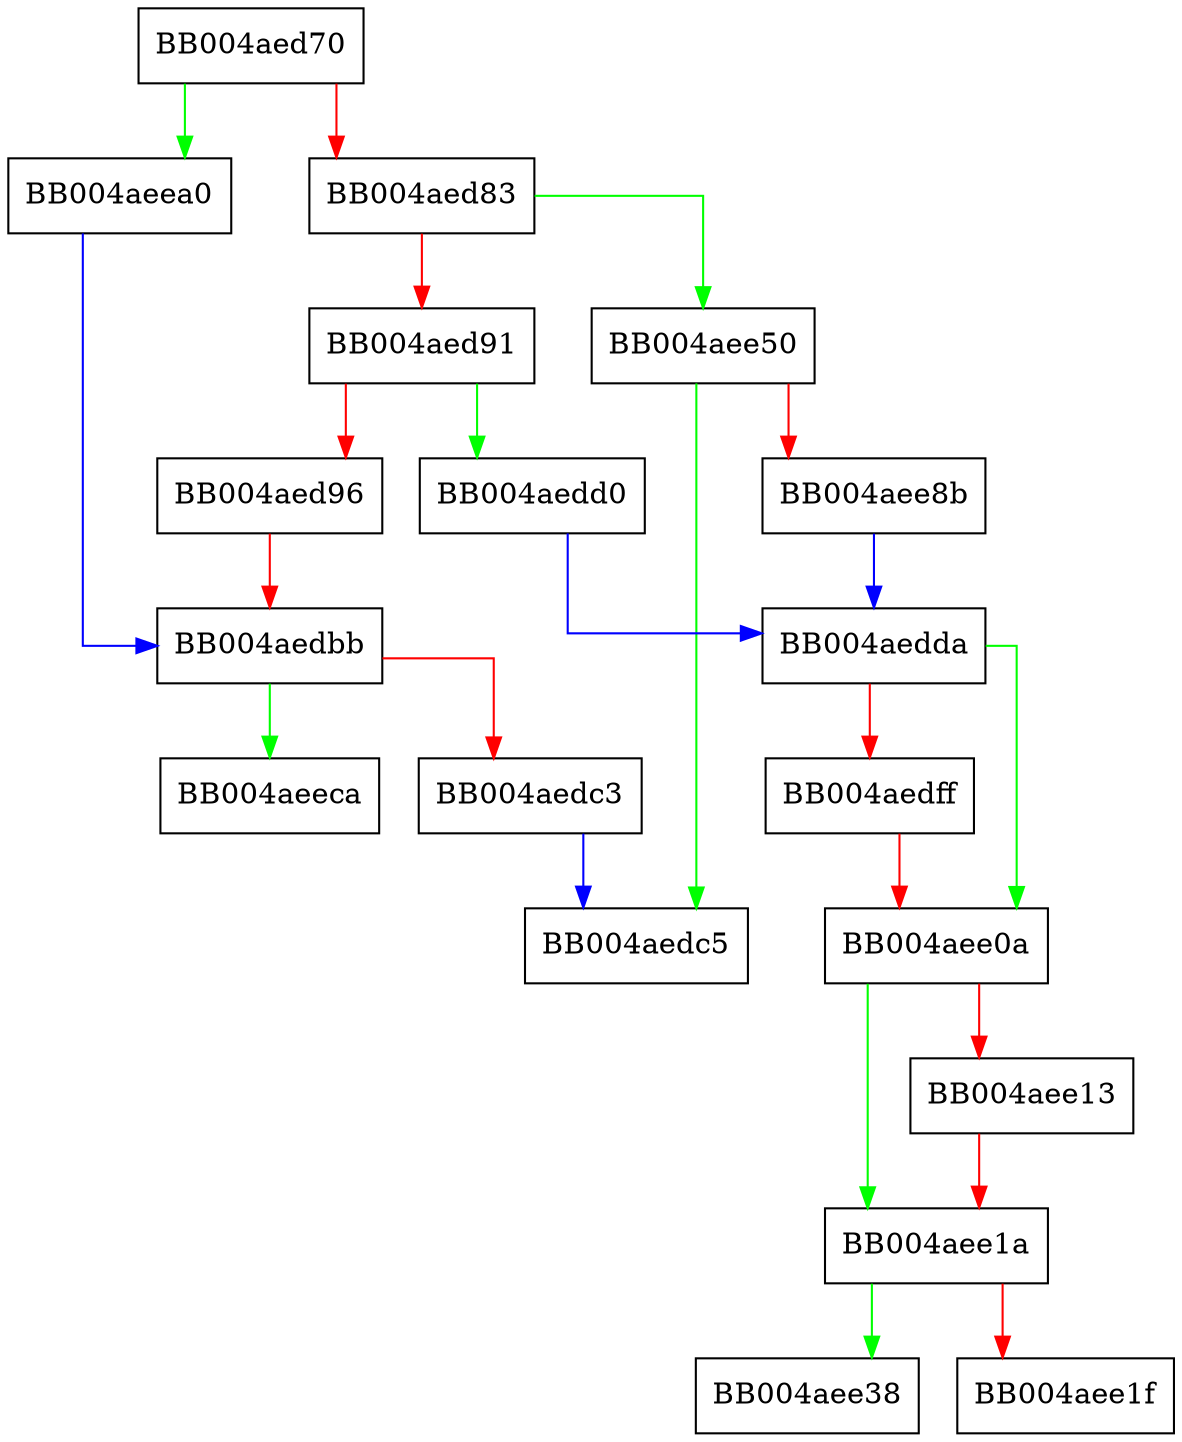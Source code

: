 digraph ossl_quic_get_options {
  node [shape="box"];
  graph [splines=ortho];
  BB004aed70 -> BB004aeea0 [color="green"];
  BB004aed70 -> BB004aed83 [color="red"];
  BB004aed83 -> BB004aee50 [color="green"];
  BB004aed83 -> BB004aed91 [color="red"];
  BB004aed91 -> BB004aedd0 [color="green"];
  BB004aed91 -> BB004aed96 [color="red"];
  BB004aed96 -> BB004aedbb [color="red"];
  BB004aedbb -> BB004aeeca [color="green"];
  BB004aedbb -> BB004aedc3 [color="red"];
  BB004aedc3 -> BB004aedc5 [color="blue"];
  BB004aedd0 -> BB004aedda [color="blue"];
  BB004aedda -> BB004aee0a [color="green"];
  BB004aedda -> BB004aedff [color="red"];
  BB004aedff -> BB004aee0a [color="red"];
  BB004aee0a -> BB004aee1a [color="green"];
  BB004aee0a -> BB004aee13 [color="red"];
  BB004aee13 -> BB004aee1a [color="red"];
  BB004aee1a -> BB004aee38 [color="green"];
  BB004aee1a -> BB004aee1f [color="red"];
  BB004aee50 -> BB004aedc5 [color="green"];
  BB004aee50 -> BB004aee8b [color="red"];
  BB004aee8b -> BB004aedda [color="blue"];
  BB004aeea0 -> BB004aedbb [color="blue"];
}